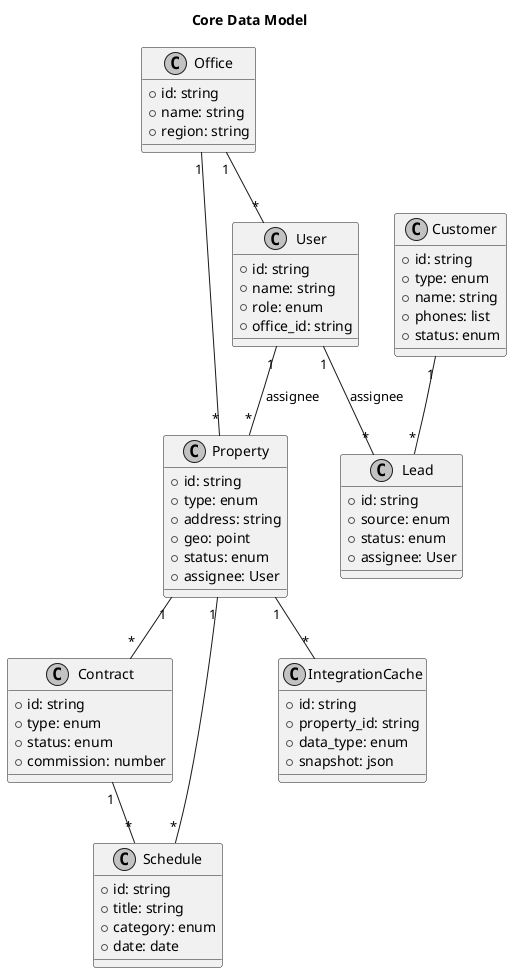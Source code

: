 @startuml DataModelCore
skinparam monochrome true
skinparam defaultFontName Noto Sans

title Core Data Model

class User {
  +id: string
  +name: string
  +role: enum
  +office_id: string
}

class Office {
  +id: string
  +name: string
  +region: string
}

class Property {
  +id: string
  +type: enum
  +address: string
  +geo: point
  +status: enum
  +assignee: User
}

class Customer {
  +id: string
  +type: enum
  +name: string
  +phones: list
  +status: enum
}

class Lead {
  +id: string
  +source: enum
  +status: enum
  +assignee: User
}

class Contract {
  +id: string
  +type: enum
  +status: enum
  +commission: number
}

class Schedule {
  +id: string
  +title: string
  +category: enum
  +date: date
}

class IntegrationCache {
  +id: string
  +property_id: string
  +data_type: enum
  +snapshot: json
}

User "1" -- "*" Property : assignee
User "1" -- "*" Lead : assignee
Office "1" -- "*" User
Office "1" -- "*" Property
Property "1" -- "*" Contract
Customer "1" -- "*" Lead
Contract "1" -- "*" Schedule
Property "1" -- "*" Schedule
Property "1" -- "*" IntegrationCache

@enduml
